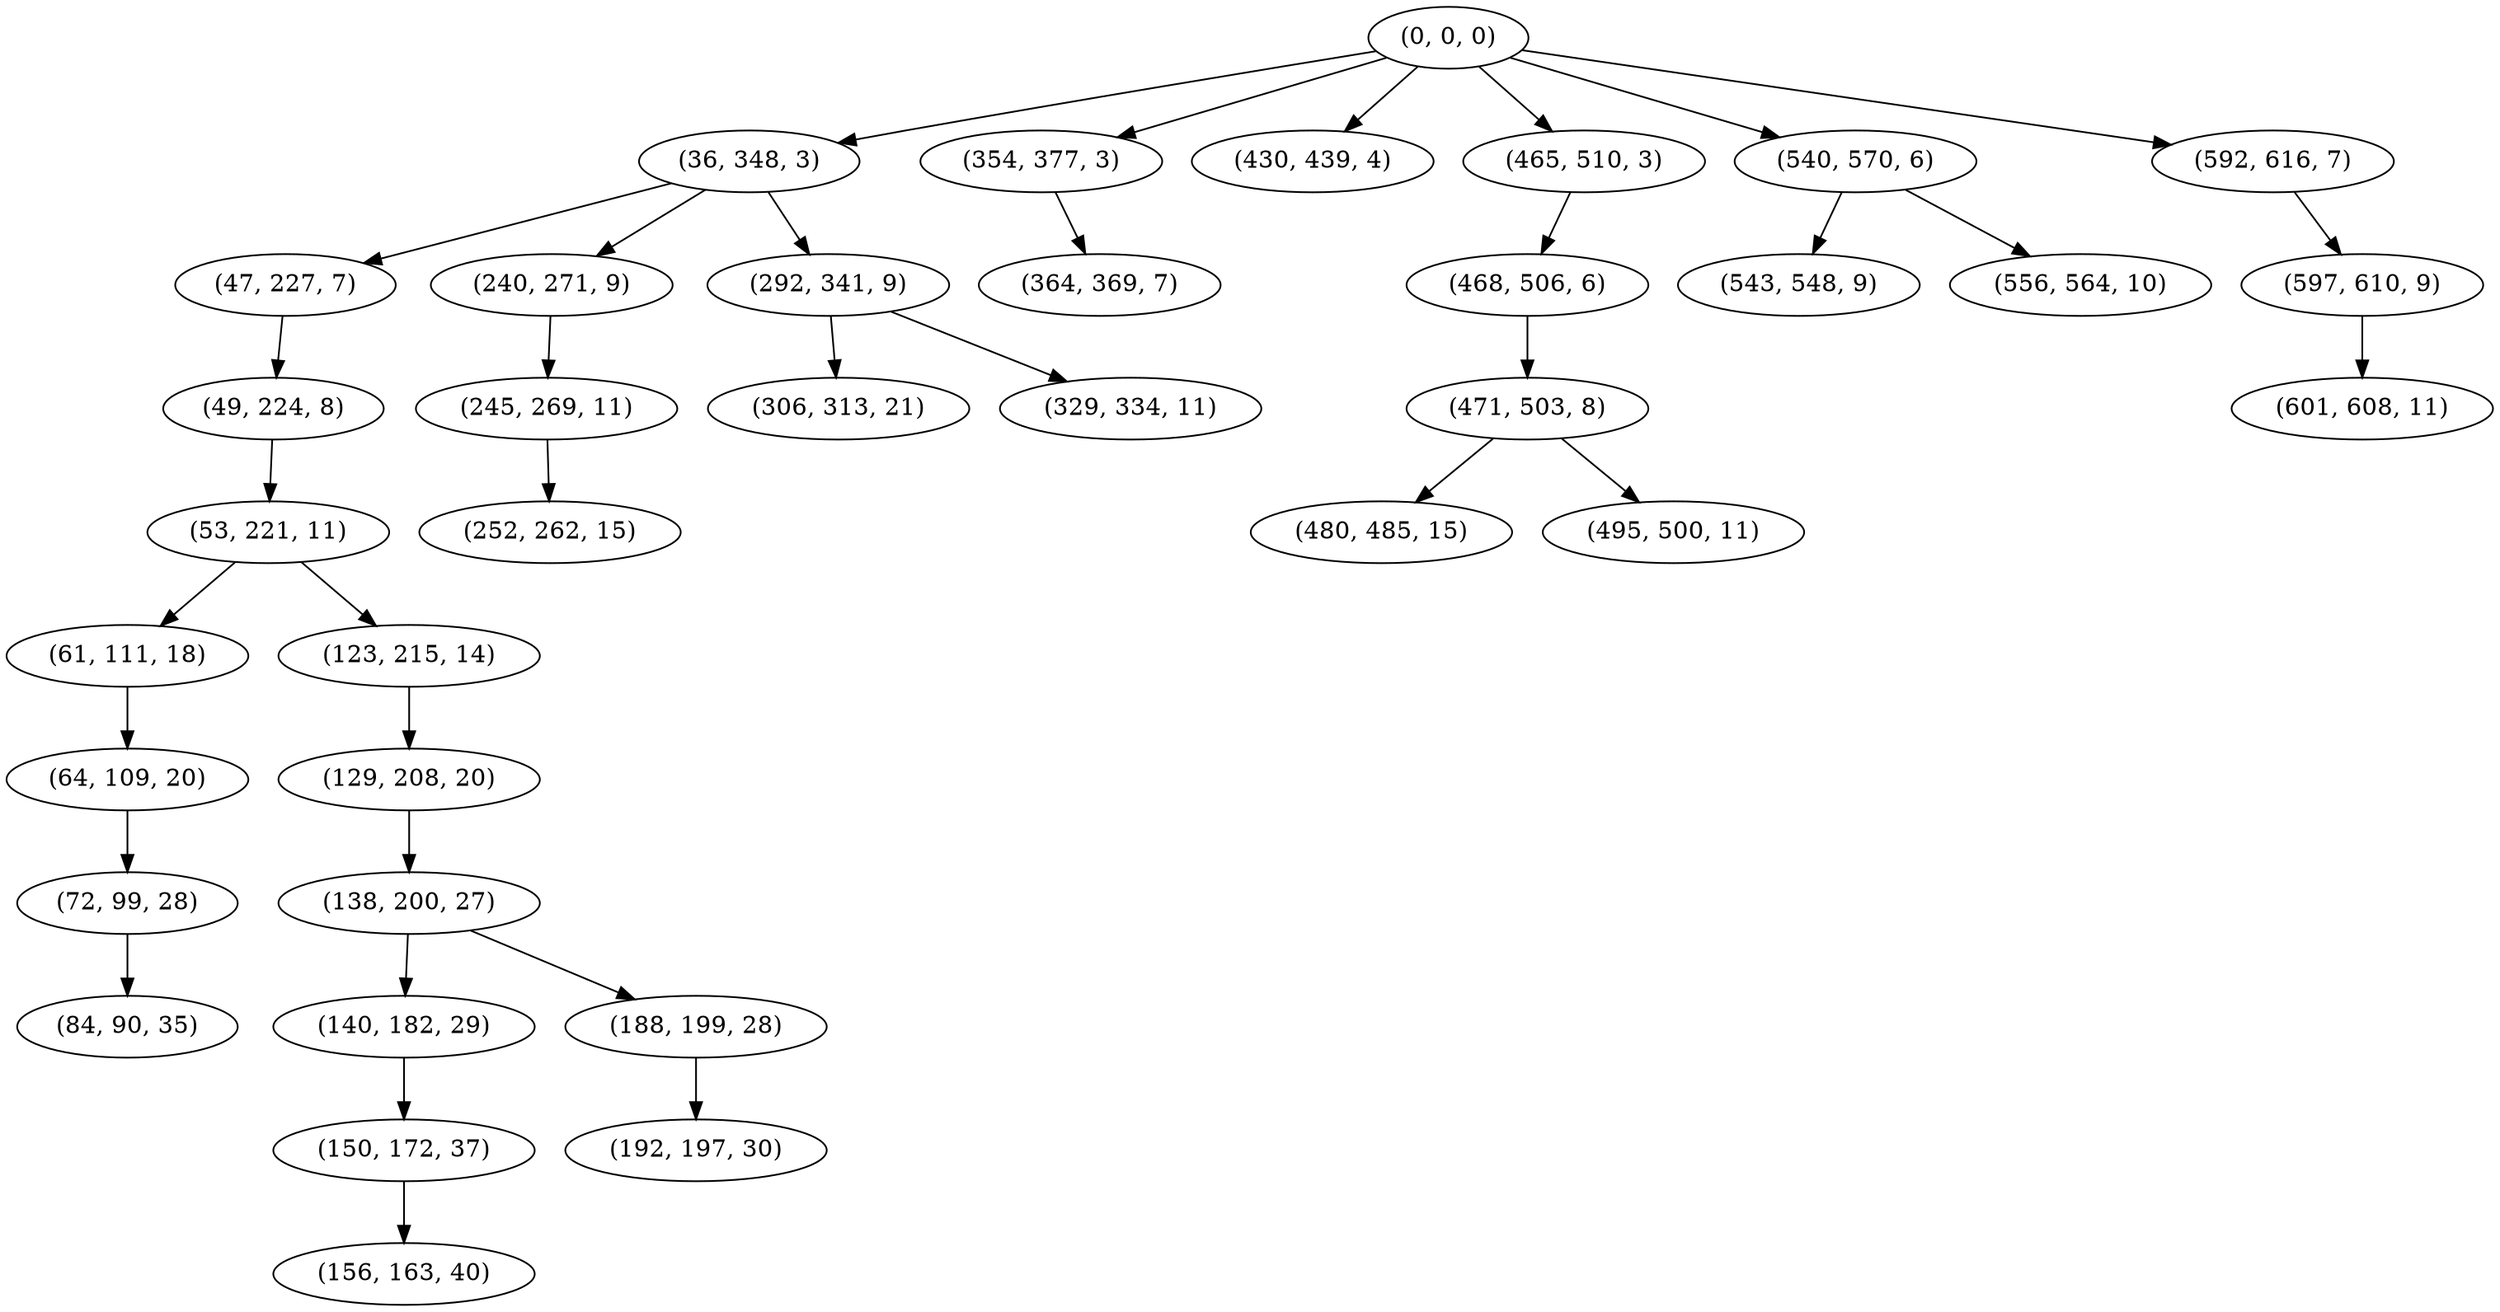 digraph tree {
    "(0, 0, 0)";
    "(36, 348, 3)";
    "(47, 227, 7)";
    "(49, 224, 8)";
    "(53, 221, 11)";
    "(61, 111, 18)";
    "(64, 109, 20)";
    "(72, 99, 28)";
    "(84, 90, 35)";
    "(123, 215, 14)";
    "(129, 208, 20)";
    "(138, 200, 27)";
    "(140, 182, 29)";
    "(150, 172, 37)";
    "(156, 163, 40)";
    "(188, 199, 28)";
    "(192, 197, 30)";
    "(240, 271, 9)";
    "(245, 269, 11)";
    "(252, 262, 15)";
    "(292, 341, 9)";
    "(306, 313, 21)";
    "(329, 334, 11)";
    "(354, 377, 3)";
    "(364, 369, 7)";
    "(430, 439, 4)";
    "(465, 510, 3)";
    "(468, 506, 6)";
    "(471, 503, 8)";
    "(480, 485, 15)";
    "(495, 500, 11)";
    "(540, 570, 6)";
    "(543, 548, 9)";
    "(556, 564, 10)";
    "(592, 616, 7)";
    "(597, 610, 9)";
    "(601, 608, 11)";
    "(0, 0, 0)" -> "(36, 348, 3)";
    "(0, 0, 0)" -> "(354, 377, 3)";
    "(0, 0, 0)" -> "(430, 439, 4)";
    "(0, 0, 0)" -> "(465, 510, 3)";
    "(0, 0, 0)" -> "(540, 570, 6)";
    "(0, 0, 0)" -> "(592, 616, 7)";
    "(36, 348, 3)" -> "(47, 227, 7)";
    "(36, 348, 3)" -> "(240, 271, 9)";
    "(36, 348, 3)" -> "(292, 341, 9)";
    "(47, 227, 7)" -> "(49, 224, 8)";
    "(49, 224, 8)" -> "(53, 221, 11)";
    "(53, 221, 11)" -> "(61, 111, 18)";
    "(53, 221, 11)" -> "(123, 215, 14)";
    "(61, 111, 18)" -> "(64, 109, 20)";
    "(64, 109, 20)" -> "(72, 99, 28)";
    "(72, 99, 28)" -> "(84, 90, 35)";
    "(123, 215, 14)" -> "(129, 208, 20)";
    "(129, 208, 20)" -> "(138, 200, 27)";
    "(138, 200, 27)" -> "(140, 182, 29)";
    "(138, 200, 27)" -> "(188, 199, 28)";
    "(140, 182, 29)" -> "(150, 172, 37)";
    "(150, 172, 37)" -> "(156, 163, 40)";
    "(188, 199, 28)" -> "(192, 197, 30)";
    "(240, 271, 9)" -> "(245, 269, 11)";
    "(245, 269, 11)" -> "(252, 262, 15)";
    "(292, 341, 9)" -> "(306, 313, 21)";
    "(292, 341, 9)" -> "(329, 334, 11)";
    "(354, 377, 3)" -> "(364, 369, 7)";
    "(465, 510, 3)" -> "(468, 506, 6)";
    "(468, 506, 6)" -> "(471, 503, 8)";
    "(471, 503, 8)" -> "(480, 485, 15)";
    "(471, 503, 8)" -> "(495, 500, 11)";
    "(540, 570, 6)" -> "(543, 548, 9)";
    "(540, 570, 6)" -> "(556, 564, 10)";
    "(592, 616, 7)" -> "(597, 610, 9)";
    "(597, 610, 9)" -> "(601, 608, 11)";
}
